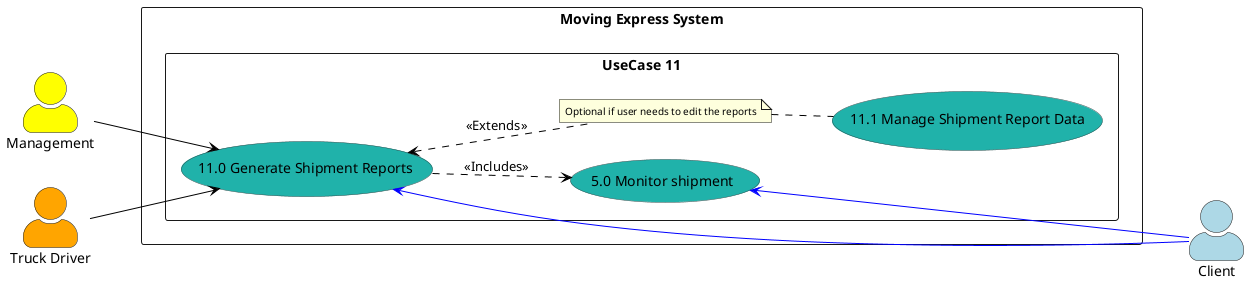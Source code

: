 @startuml

left to right direction
skinparam actorStyle awesome

skinparam note {
 FontSize 10
}
skinparam usecase {
   BackgroundColor DarkSeaGreen
   BorderColor DarkSlateGray
   ArrowColor Black
   ActorBorderColor black
   ActorFontName Courier
   ActorBackgroundColor<< Human >> Gold
}

actor Management as "Management" #Yellow
actor "Truck Driver" as VanDriver #Orange
actor Client as "Client" #LightBlue


rectangle "Moving Express System" {
   rectangle "UseCase 11" {
     usecase "5.0 Monitor shipment" as UC5 #LightSeaGreen
     usecase "11.0 Generate Shipment Reports" as UC11 #LightSeaGreen
     usecase "11.1 Manage Shipment Report Data" as UC11_1 #LightSeaGreen


     note "Optional if user needs to edit the reports" as N2

   }
}


Client --[#Blue]-> UC11
Management --> UC11
VanDriver --> UC11
UC5 <-[#Blue]-- Client

UC11 ..> UC5 : <<Includes>>

UC11 <.. N2 : <<Extends>>
N2 .. (UC11_1)

@enduml